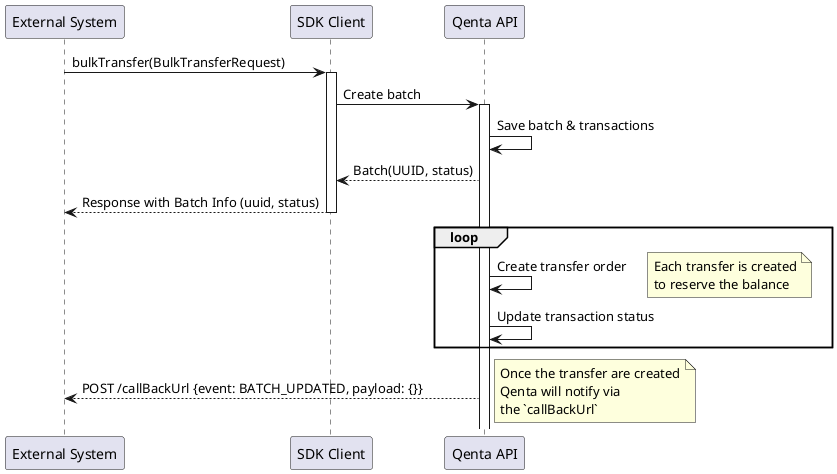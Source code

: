 @startuml
participant "External System" as Application
participant "SDK Client" as SdkClient
participant "Qenta API" as Qenta

Application -> SdkClient: bulkTransfer(BulkTransferRequest)
activate SdkClient

SdkClient -> Qenta: Create batch
activate Qenta
Qenta -> Qenta: Save batch & transactions
Qenta --> SdkClient: Batch(UUID, status)
SdkClient --> Application: Response with Batch Info (uuid, status)
deactivate SdkClient

loop
Qenta -> Qenta: Create transfer order
note right
Each transfer is created
to reserve the balance
end note
Qenta -> Qenta: Update transaction status
end

Qenta --> Application: POST /callBackUrl {event: BATCH_UPDATED, payload: {}}
note right
Once the transfer are created
Qenta will notify via
the `callBackUrl`
end note

@enduml
